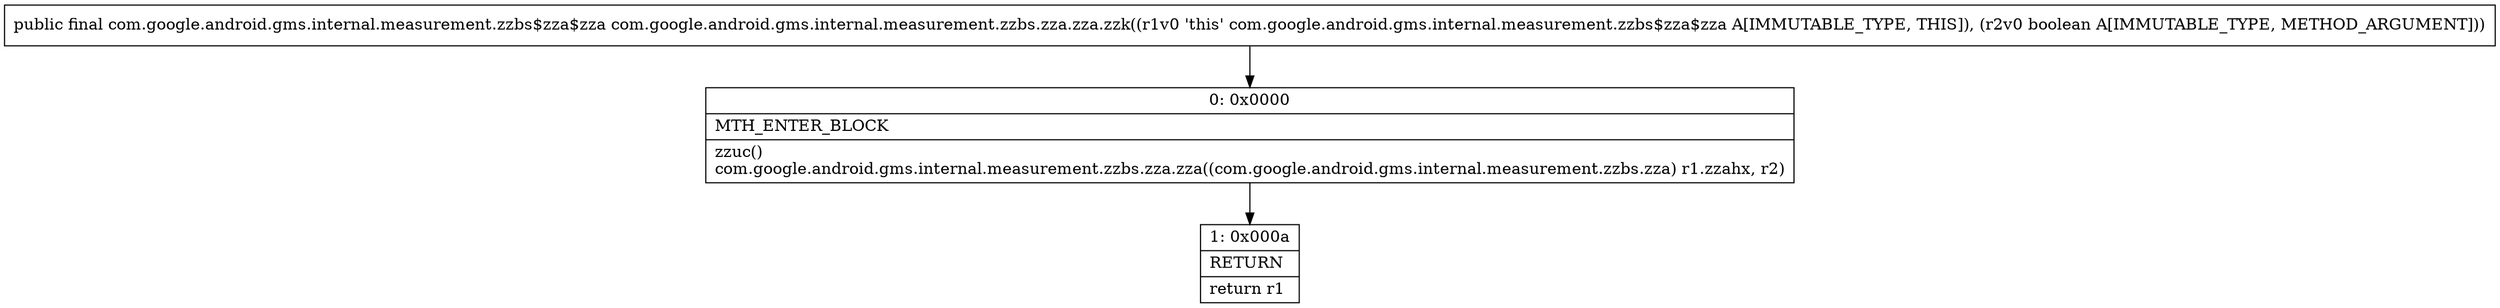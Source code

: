 digraph "CFG forcom.google.android.gms.internal.measurement.zzbs.zza.zza.zzk(Z)Lcom\/google\/android\/gms\/internal\/measurement\/zzbs$zza$zza;" {
Node_0 [shape=record,label="{0\:\ 0x0000|MTH_ENTER_BLOCK\l|zzuc()\lcom.google.android.gms.internal.measurement.zzbs.zza.zza((com.google.android.gms.internal.measurement.zzbs.zza) r1.zzahx, r2)\l}"];
Node_1 [shape=record,label="{1\:\ 0x000a|RETURN\l|return r1\l}"];
MethodNode[shape=record,label="{public final com.google.android.gms.internal.measurement.zzbs$zza$zza com.google.android.gms.internal.measurement.zzbs.zza.zza.zzk((r1v0 'this' com.google.android.gms.internal.measurement.zzbs$zza$zza A[IMMUTABLE_TYPE, THIS]), (r2v0 boolean A[IMMUTABLE_TYPE, METHOD_ARGUMENT])) }"];
MethodNode -> Node_0;
Node_0 -> Node_1;
}


